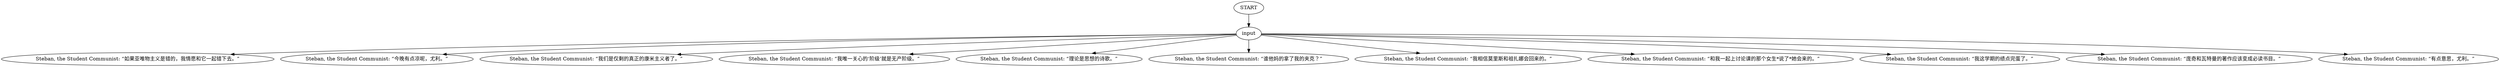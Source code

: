 # APT / STEBAN barks
# Steban's barks in the underground reading room
# ==================================================
digraph G {
	  0 [label="START"];
	  1 [label="input"];
	  2 [label="Steban, the Student Communist: “如果亚唯物主义是错的，我情愿和它一起错下去。”"];
	  3 [label="Steban, the Student Communist: “今晚有点凉呢，尤利。”"];
	  4 [label="Steban, the Student Communist: “我们是仅剩的真正的康米主义者了。”"];
	  5 [label="Steban, the Student Communist: “我唯一关心的‘阶级’就是无产阶级。”"];
	  6 [label="Steban, the Student Communist: “理论是思想的诗歌。”"];
	  7 [label="Steban, the Student Communist: “谁他妈的拿了我的夹克？”"];
	  8 [label="Steban, the Student Communist: “我相信莫里斯和祖扎娜会回来的。”"];
	  9 [label="Steban, the Student Communist: “和我一起上讨论课的那个女生*说了*她会来的。”"];
	  10 [label="Steban, the Student Communist: “我这学期的绩点完蛋了。”"];
	  11 [label="Steban, the Student Communist: “庞奇和瓦特曼的著作应该变成必读书目。”"];
	  13 [label="Steban, the Student Communist: “有点意思，尤利。”"];
	  0 -> 1
	  1 -> 2
	  1 -> 3
	  1 -> 4
	  1 -> 5
	  1 -> 6
	  1 -> 7
	  1 -> 8
	  1 -> 9
	  1 -> 10
	  1 -> 11
	  1 -> 13
}


